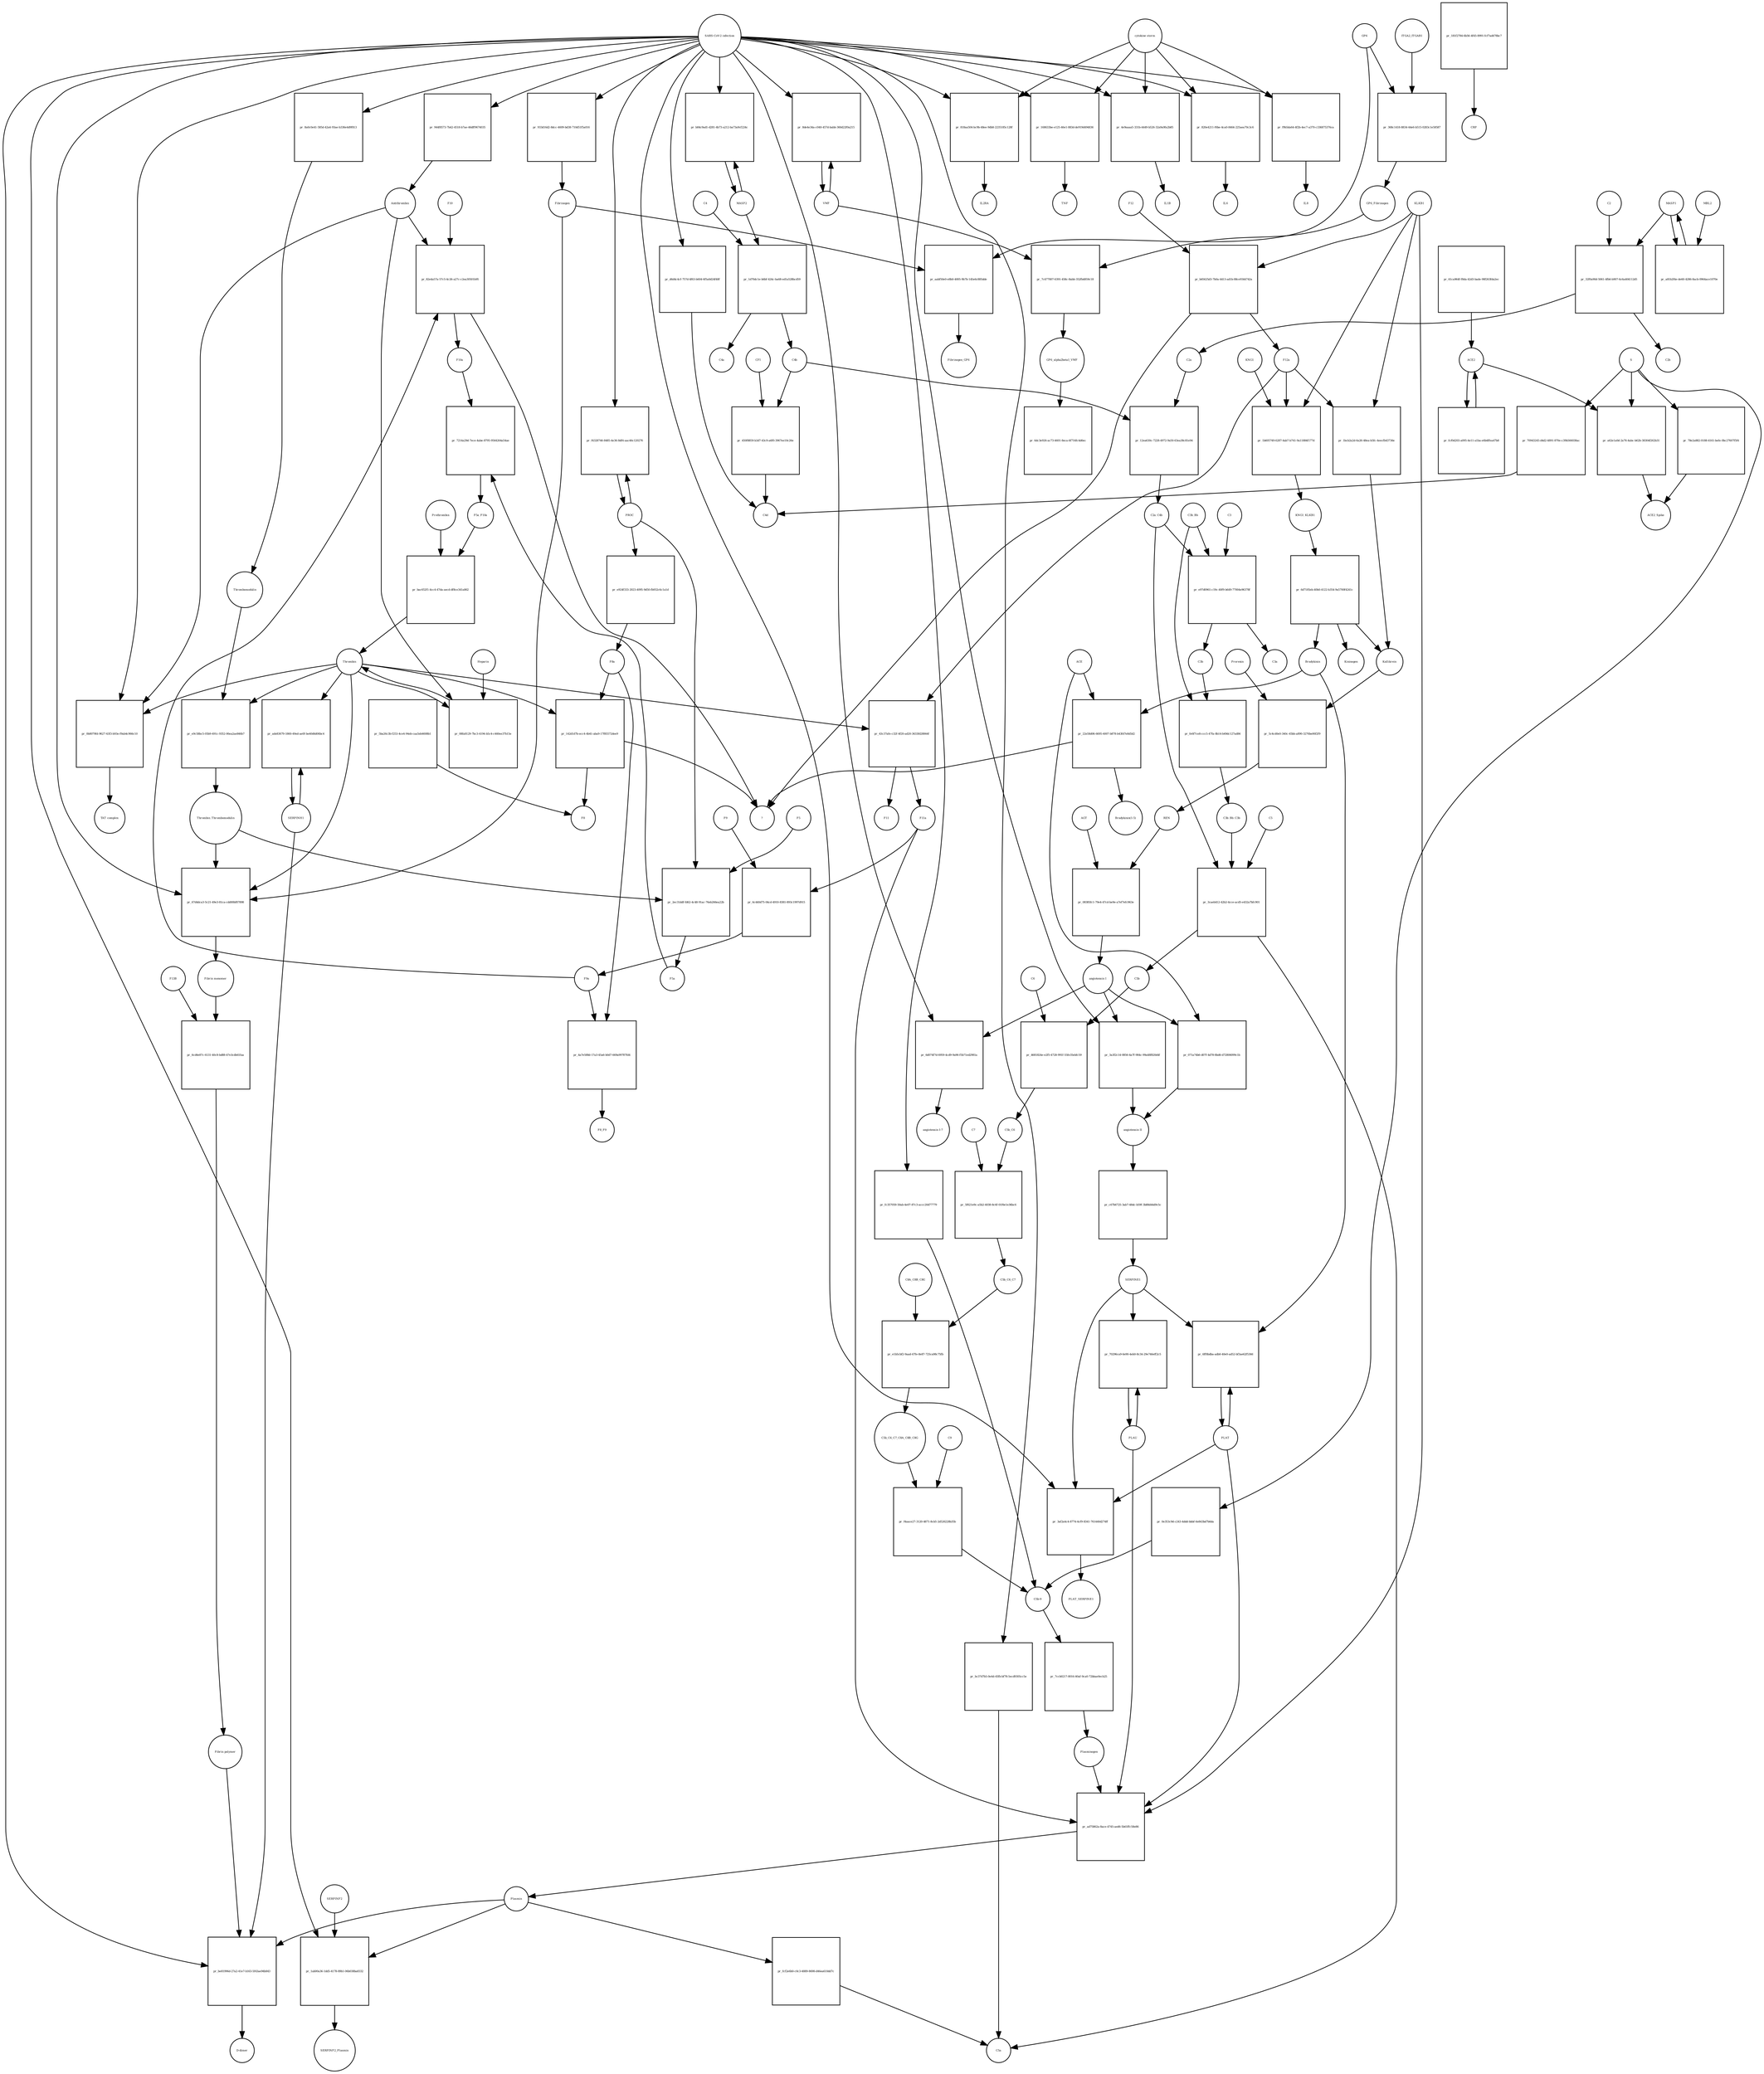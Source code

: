 strict digraph  {
C4b [annotation="", bipartite=0, cls=macromolecule, fontsize=4, label=C4b, shape=circle];
"pr_12ea630c-7228-4972-9a50-63ea38c81e94" [annotation="", bipartite=1, cls=process, fontsize=4, label="pr_12ea630c-7228-4972-9a50-63ea38c81e94", shape=square];
C2a [annotation="", bipartite=0, cls=macromolecule, fontsize=4, label=C2a, shape=circle];
C2a_C4b [annotation="", bipartite=0, cls=complex, fontsize=4, label=C2a_C4b, shape=circle];
C3b [annotation="", bipartite=0, cls=macromolecule, fontsize=4, label=C3b, shape=circle];
"pr_fe6f7ce8-ccc5-47fa-8b14-b49dc127ad84" [annotation="", bipartite=1, cls=process, fontsize=4, label="pr_fe6f7ce8-ccc5-47fa-8b14-b49dc127ad84", shape=square];
C3b_Bb [annotation="urn_miriam_pubmed_12440962|urn_miriam_brenda_3.4.21.47", bipartite=0, cls=complex, fontsize=4, label=C3b_Bb, shape=circle];
C3b_Bb_C3b [annotation="urn_miriam_pubmed_12440962|urn_miriam_brenda_34.4.21.47", bipartite=0, cls=complex, fontsize=4, label=C3b_Bb_C3b, shape=circle];
"pr_450f8859-b3d7-43c9-a6f0-3967ee10c26e" [annotation="", bipartite=1, cls=process, fontsize=4, label="pr_450f8859-b3d7-43c9-a6f0-3967ee10c26e", shape=square];
C4d [annotation="", bipartite=0, cls=macromolecule, fontsize=4, label=C4d, shape=circle];
CFI [annotation="urn_miriam_hgnc_HGNC%3A2771", bipartite=0, cls=macromolecule, fontsize=4, label=CFI, shape=circle];
"pr_5ba26c3b-f253-4ce4-94eb-caa5eb4608b1" [annotation="", bipartite=1, cls=process, fontsize=4, label="pr_5ba26c3b-f253-4ce4-94eb-caa5eb4608b1", shape=square];
F8 [annotation="urn_miriam_hgnc_HGNC%3A3546", bipartite=0, cls=macromolecule, fontsize=4, label=F8, shape=circle];
"pr_944f8573-7b42-4518-b7ae-46dff9674035" [annotation="", bipartite=1, cls=process, fontsize=4, label="pr_944f8573-7b42-4518-b7ae-46dff9674035", shape=square];
Antithrombin [annotation="urn_miriam_hgnc_HGNC%3A775", bipartite=0, cls=macromolecule, fontsize=4, label=Antithrombin, shape=circle];
"SARS-CoV-2 infection" [annotation=urn_miriam_taxonomy_2697049, bipartite=0, cls=phenotype, fontsize=4, label="SARS-CoV-2 infection", shape=circle];
S [annotation="urn_miriam_uniprot_P0DTC2|urn_miriam_uniprot_P59594", bipartite=0, cls=macromolecule, fontsize=4, label=S, shape=circle];
"pr_78e2a882-0188-4161-befe-0bc27607f5f4" [annotation="", bipartite=1, cls="omitted process", fontsize=4, label="pr_78e2a882-0188-4161-befe-0bc27607f5f4", shape=square];
ACE2_Spike [annotation="", bipartite=0, cls=complex, fontsize=4, label=ACE2_Spike, shape=circle];
Bradykinin [annotation="urn_miriam_obo.chebi_CHEBI%3A3165", bipartite=0, cls=macromolecule, fontsize=4, label=Bradykinin, shape=circle];
"pr_22e58d06-6695-4007-b878-b43fd7e8d5d2" [annotation="", bipartite=1, cls=process, fontsize=4, label="pr_22e58d06-6695-4007-b878-b43fd7e8d5d2", shape=square];
"Bradykinin(1-5)" [annotation="", bipartite=0, cls=macromolecule, fontsize=4, label="Bradykinin(1-5)", shape=circle];
"?" [annotation="", bipartite=0, cls=macromolecule, fontsize=4, label="?", shape=circle];
ACE [annotation="urn_miriam_hgnc_HGNC%3A2707", bipartite=0, cls=macromolecule, fontsize=4, label=ACE, shape=circle];
ACE2 [annotation="urn_miriam_hgnc_HGNC%3A13557", bipartite=0, cls=macromolecule, fontsize=4, label=ACE2, shape=circle];
"pr_fcf0d203-a095-4e11-a1ba-e6b4ffea47b8" [annotation="", bipartite=1, cls=process, fontsize=4, label="pr_fcf0d203-a095-4e11-a1ba-e6b4ffea47b8", shape=square];
"pr_a62e1a0d-2a76-4abc-b62b-38304f262b31" [annotation="", bipartite=1, cls=process, fontsize=4, label="pr_a62e1a0d-2a76-4abc-b62b-38304f262b31", shape=square];
"pr_61ca964f-f8da-42d3-bade-98f263fda2ec" [annotation="", bipartite=1, cls=process, fontsize=4, label="pr_61ca964f-f8da-42d3-bade-98f263fda2ec", shape=square];
"angiotensin I" [annotation="urn_miriam_obo.chebi_CHEBI%3A2718", bipartite=0, cls="simple chemical", fontsize=4, label="angiotensin I", shape=circle];
"pr_6d074f7d-6959-4cd9-9a96-f5b71ed2981a" [annotation="", bipartite=1, cls=process, fontsize=4, label="pr_6d074f7d-6959-4cd9-9a96-f5b71ed2981a", shape=square];
"angiotensin I-7" [annotation="urn_miriam_obo.chebi_CHEBI%3A55438", bipartite=0, cls="simple chemical", fontsize=4, label="angiotensin I-7", shape=circle];
"pr_70943245-d4d2-4891-870e-c39b566038ac" [annotation="", bipartite=1, cls=process, fontsize=4, label="pr_70943245-d4d2-4891-870e-c39b566038ac", shape=square];
"pr_0e353c9d-c243-4ddd-bbbf-6e843bd7b6da" [annotation="", bipartite=1, cls=process, fontsize=4, label="pr_0e353c9d-c243-4ddd-bbbf-6e843bd7b6da", shape=square];
"C5b-9" [annotation="", bipartite=0, cls=complex, fontsize=4, label="C5b-9", shape=circle];
"pr_181f2784-6b56-4f45-8991-fcf7ad478bc7" [annotation="", bipartite=1, cls=process, fontsize=4, label="pr_181f2784-6b56-4f45-8991-fcf7ad478bc7", shape=square];
CRP [annotation="urn_miriam_hgnc_HGNC%3A2367", bipartite=0, cls=macromolecule, fontsize=4, label=CRP, shape=circle];
VWF [annotation="", bipartite=0, cls=macromolecule, fontsize=4, label=VWF, shape=circle];
"pr_8de4e34a-c040-457d-babb-360d22f0a215" [annotation="", bipartite=1, cls=process, fontsize=4, label="pr_8de4e34a-c040-457d-babb-360d22f0a215", shape=square];
PROC [annotation="urn_miriam_hgnc_HGNC%3A9451", bipartite=0, cls=macromolecule, fontsize=4, label=PROC, shape=circle];
"pr_f4328746-8485-4e36-8df4-aac46c120276" [annotation="", bipartite=1, cls=process, fontsize=4, label="pr_f4328746-8485-4e36-8df4-aac46c120276", shape=square];
"pr_d6d4c4cf-757d-4f63-b604-6f5a0d24f48f" [annotation="", bipartite=1, cls=process, fontsize=4, label="pr_d6d4c4cf-757d-4f63-b604-6f5a0d24f48f", shape=square];
Plasmin [annotation="urn_miriam_hgnc_HGNC%3A9051", bipartite=0, cls=macromolecule, fontsize=4, label=Plasmin, shape=circle];
"pr_1ab00a36-1dd5-4178-89b1-06b038ba8332" [annotation="", bipartite=1, cls=process, fontsize=4, label="pr_1ab00a36-1dd5-4178-89b1-06b038ba8332", shape=square];
SERPINF2 [annotation="urn_miriam_hgnc_HGNC%3A9075", bipartite=0, cls=macromolecule, fontsize=4, label=SERPINF2, shape=circle];
SERPINF2_Plasmin [annotation="", bipartite=0, cls=complex, fontsize=4, label=SERPINF2_Plasmin, shape=circle];
"pr_8a0c0e41-585d-42a4-93ae-b336e4d9f813" [annotation="", bipartite=1, cls=process, fontsize=4, label="pr_8a0c0e41-585d-42a4-93ae-b336e4d9f813", shape=square];
Thrombomodulin [annotation="urn_miriam_hgnc_HGNC%3A11784", bipartite=0, cls=macromolecule, fontsize=4, label=Thrombomodulin, shape=circle];
KLKB1 [annotation=urn_miriam_hgnc_6371, bipartite=0, cls=macromolecule, fontsize=4, label=KLKB1, shape=circle];
"pr_1bcb2a2d-6a26-48ea-b5fc-4eecfb43736e" [annotation="", bipartite=1, cls=process, fontsize=4, label="pr_1bcb2a2d-6a26-48ea-b5fc-4eecfb43736e", shape=square];
Kallikrein [annotation=urn_miriam_hgnc_6371, bipartite=0, cls=macromolecule, fontsize=4, label=Kallikrein, shape=circle];
F12a [annotation="urn_miriam_hgnc_HGNC%3A3530", bipartite=0, cls=macromolecule, fontsize=4, label=F12a, shape=circle];
KNG1_KLKB1 [annotation=urn_miriam_pubmed_17598838, bipartite=0, cls=complex, fontsize=4, label=KNG1_KLKB1, shape=circle];
"pr_6d7185eb-40b0-4122-b354-9a5700f4241c" [annotation="", bipartite=1, cls=process, fontsize=4, label="pr_6d7185eb-40b0-4122-b354-9a5700f4241c", shape=square];
Kininogen [annotation="urn_miriam_hgnc_HGNC%3A6383", bipartite=0, cls=macromolecule, fontsize=4, label=Kininogen, shape=circle];
"pr_fc357059-50ab-4e07-87c3-accc20d77779" [annotation="", bipartite=1, cls=process, fontsize=4, label="pr_fc357059-50ab-4e07-87c3-accc20d77779", shape=square];
"pr_bc37d7b5-0e4d-45fb-bf78-5ecd9305cc5e" [annotation="", bipartite=1, cls=process, fontsize=4, label="pr_bc37d7b5-0e4d-45fb-bf78-5ecd9305cc5e", shape=square];
C5a [annotation="", bipartite=0, cls=macromolecule, fontsize=4, label=C5a, shape=circle];
PLAT [annotation="urn_miriam_hgnc_HGNC%3A9051", bipartite=0, cls=macromolecule, fontsize=4, label=PLAT, shape=circle];
"pr_6ff8bdba-adb0-40e0-ad52-bf3ae62f5366" [annotation="", bipartite=1, cls=process, fontsize=4, label="pr_6ff8bdba-adb0-40e0-ad52-bf3ae62f5366", shape=square];
SERPINE1 [annotation="urn_miriam_hgnc_HGNC%3A8593", bipartite=0, cls=macromolecule, fontsize=4, label=SERPINE1, shape=circle];
AGT [annotation="urn_miriam_hgnc_HGNC%3A333", bipartite=0, cls=macromolecule, fontsize=4, label=AGT, shape=circle];
"pr_08385fc1-79e4-47cd-be9e-a7ef7efc963e" [annotation="", bipartite=1, cls=process, fontsize=4, label="pr_08385fc1-79e4-47cd-be9e-a7ef7efc963e", shape=square];
REN [annotation="urn_miriam_hgnc_HGNC%3A9958", bipartite=0, cls=macromolecule, fontsize=4, label=REN, shape=circle];
C2 [annotation="urn_miriam_hgnc_HGNC%3A1248", bipartite=0, cls=macromolecule, fontsize=4, label=C2, shape=circle];
"pr_32f0a90d-5061-4fb6-b907-6c6a404112d5" [annotation="", bipartite=1, cls=process, fontsize=4, label="pr_32f0a90d-5061-4fb6-b907-6c6a404112d5", shape=square];
C2b [annotation="", bipartite=0, cls=macromolecule, fontsize=4, label=C2b, shape=circle];
MASP1 [annotation="", bipartite=0, cls=macromolecule, fontsize=4, label=MASP1, shape=circle];
MASP2 [annotation="", bipartite=0, cls=macromolecule, fontsize=4, label=MASP2, shape=circle];
"pr_b84c9ad1-d281-4b73-a212-ba73a9cf224c" [annotation="", bipartite=1, cls=process, fontsize=4, label="pr_b84c9ad1-d281-4b73-a212-ba73a9cf224c", shape=square];
"pr_a81b2f4e-de60-4286-8acb-0964ace1070e" [annotation="", bipartite=1, cls=process, fontsize=4, label="pr_a81b2f4e-de60-4286-8acb-0964ace1070e", shape=square];
MBL2 [annotation=urn_miriam_hgnc_6902, bipartite=0, cls=macromolecule, fontsize=4, label=MBL2, shape=circle];
F10 [annotation="urn_miriam_hgnc_HGNC%3A3528", bipartite=0, cls=macromolecule, fontsize=4, label=F10, shape=circle];
"pr_82e4a57a-57c5-4c26-a27c-c2ea30501b95" [annotation="", bipartite=1, cls=process, fontsize=4, label="pr_82e4a57a-57c5-4c26-a27c-c2ea30501b95", shape=square];
F10a [annotation="urn_miriam_hgnc_HGNC%3A3528", bipartite=0, cls=macromolecule, fontsize=4, label=F10a, shape=circle];
F9a [annotation="", bipartite=0, cls=macromolecule, fontsize=4, label=F9a, shape=circle];
C3 [annotation="urn_miriam_hgnc_HGNC%3A1318", bipartite=0, cls=macromolecule, fontsize=4, label=C3, shape=circle];
"pr_e97d0961-c19c-40f9-b649-77004e96378f" [annotation="", bipartite=1, cls=process, fontsize=4, label="pr_e97d0961-c19c-40f9-b649-77004e96378f", shape=square];
C3a [annotation="", bipartite=0, cls=macromolecule, fontsize=4, label=C3a, shape=circle];
Prorenin [annotation="", bipartite=0, cls=macromolecule, fontsize=4, label=Prorenin, shape=circle];
"pr_5c4cd0e0-340c-45bb-a890-3276be06f2f9" [annotation="", bipartite=1, cls=process, fontsize=4, label="pr_5c4cd0e0-340c-45bb-a890-3276be06f2f9", shape=square];
F8a [annotation="urn_miriam_hgnc_HGNC%3A3546", bipartite=0, cls=macromolecule, fontsize=4, label=F8a, shape=circle];
"pr_142d1d7b-ecc4-4b41-aba9-17f85572dee9" [annotation="", bipartite=1, cls=process, fontsize=4, label="pr_142d1d7b-ecc4-4b41-aba9-17f85572dee9", shape=square];
Thrombin [annotation="urn_miriam_hgnc_HGNC%3A3535", bipartite=0, cls=macromolecule, fontsize=4, label=Thrombin, shape=circle];
"pr_08fa8129-7bc3-4194-b5c4-c460ee37b15e" [annotation="", bipartite=1, cls=process, fontsize=4, label="pr_08fa8129-7bc3-4194-b5c4-c460ee37b15e", shape=square];
Heparin [annotation="urn_miriam_pubmed_708377|urn_miriam_obo.chebi_CHEBI%3A28304", bipartite=0, cls="simple chemical", fontsize=4, label=Heparin, shape=circle];
"pr_071a74b6-d07f-4d78-8bd6-d72806099c1b" [annotation="", bipartite=1, cls=process, fontsize=4, label="pr_071a74b6-d07f-4d78-8bd6-d72806099c1b", shape=square];
"angiotensin II" [annotation="urn_miriam_obo.chebi_CHEBI%3A2718", bipartite=0, cls="simple chemical", fontsize=4, label="angiotensin II", shape=circle];
PLAU [annotation="", bipartite=0, cls=macromolecule, fontsize=4, label=PLAU, shape=circle];
"pr_70296ca9-6e90-4eb0-8c34-29e746eff2c5" [annotation="", bipartite=1, cls=process, fontsize=4, label="pr_70296ca9-6e90-4eb0-8c34-29e746eff2c5", shape=square];
F12 [annotation="urn_miriam_hgnc_HGNC%3A3530", bipartite=0, cls=macromolecule, fontsize=4, label=F12, shape=circle];
"pr_b65625d3-7b0a-4413-ad1b-88ce9344742a" [annotation="", bipartite=1, cls=process, fontsize=4, label="pr_b65625d3-7b0a-4413-ad1b-88ce9344742a", shape=square];
"pr_43c37afe-c32f-4f20-ad20-3633fd28844f" [annotation="", bipartite=1, cls=process, fontsize=4, label="pr_43c37afe-c32f-4f20-ad20-3633fd28844f", shape=square];
F11 [annotation="urn_miriam_hgnc_HGNC%3A3529", bipartite=0, cls=macromolecule, fontsize=4, label=F11, shape=circle];
F11a [annotation="urn_miriam_hgnc_HGNC%3A3529", bipartite=0, cls=macromolecule, fontsize=4, label=F11a, shape=circle];
C4 [annotation="", bipartite=0, cls=macromolecule, fontsize=4, label=C4, shape=circle];
"pr_1d70dc1e-b6bf-424c-ba68-ed1a528bcd59" [annotation="", bipartite=1, cls=process, fontsize=4, label="pr_1d70dc1e-b6bf-424c-ba68-ed1a528bcd59", shape=square];
C4a [annotation="", bipartite=0, cls=macromolecule, fontsize=4, label=C4a, shape=circle];
"pr_3af2a4c4-8774-4cf9-8341-761440d274ff" [annotation="", bipartite=1, cls=process, fontsize=4, label="pr_3af2a4c4-8774-4cf9-8341-761440d274ff", shape=square];
PLAT_SERPINE1 [annotation=urn_miriam_pubmed_22449964, bipartite=0, cls=complex, fontsize=4, label=PLAT_SERPINE1, shape=circle];
"pr_4a7e588d-17a3-45a6-b0d7-669a99787fd4" [annotation="", bipartite=1, cls=process, fontsize=4, label="pr_4a7e588d-17a3-45a6-b0d7-669a99787fd4", shape=square];
F8_F9 [annotation=urn_miriam_pubmed_22471307, bipartite=0, cls=complex, fontsize=4, label=F8_F9, shape=circle];
"pr_7214a29d-7ece-4abe-8795-9564264a54ae" [annotation="", bipartite=1, cls=process, fontsize=4, label="pr_7214a29d-7ece-4abe-8795-9564264a54ae", shape=square];
F5a [annotation="urn_miriam_hgnc_HGNC%3A3542", bipartite=0, cls=macromolecule, fontsize=4, label=F5a, shape=circle];
F5a_F10a [annotation=urn_miriam_pubmed_2303476, bipartite=0, cls=complex, fontsize=4, label=F5a_F10a, shape=circle];
F5 [annotation="urn_miriam_hgnc_HGNC%3A3541", bipartite=0, cls=macromolecule, fontsize=4, label=F5, shape=circle];
"pr_2ec31ddf-fd62-4c48-91ac-76eb266ea22b" [annotation="", bipartite=1, cls=process, fontsize=4, label="pr_2ec31ddf-fd62-4c48-91ac-76eb266ea22b", shape=square];
Thrombin_Thrombomodulin [annotation="urn_miriam_pubmed_6282863|urn_miriam_taxonomy_9986", bipartite=0, cls=complex, fontsize=4, label=Thrombin_Thrombomodulin, shape=circle];
SERPINH1 [annotation="urn_miriam_hgnc_HGNC%3A1546", bipartite=0, cls=macromolecule, fontsize=4, label=SERPINH1, shape=circle];
"pr_ade83679-1860-49ed-ae0f-be40d6d06bc4" [annotation="", bipartite=1, cls=process, fontsize=4, label="pr_ade83679-1860-49ed-ae0f-be40d6d06bc4", shape=square];
Fibrinogen [annotation=urn_miriam_pubmed_19296670, bipartite=0, cls=complex, fontsize=4, label=Fibrinogen, shape=circle];
"pr_67d4dca3-5c21-49e3-81ca-cdd00bf87898" [annotation="", bipartite=1, cls=process, fontsize=4, label="pr_67d4dca3-5c21-49e3-81ca-cdd00bf87898", shape=square];
"Fibrin monomer" [annotation="", bipartite=0, cls=macromolecule, fontsize=4, label="Fibrin monomer", shape=circle];
C5 [annotation="urn_miriam_hgnc_HGNC%3A1331", bipartite=0, cls=macromolecule, fontsize=4, label=C5, shape=circle];
"pr_3caeb412-42b2-4cce-acd5-e432a7bfc901" [annotation="", bipartite=1, cls=process, fontsize=4, label="pr_3caeb412-42b2-4cce-acd5-e432a7bfc901", shape=square];
C5b [annotation="", bipartite=0, cls=macromolecule, fontsize=4, label=C5b, shape=circle];
"pr_4681824e-e2f5-4728-991f-55fe35ebfc59" [annotation="", bipartite=1, cls=process, fontsize=4, label="pr_4681824e-e2f5-4728-991f-55fe35ebfc59", shape=square];
C6 [annotation="urn_miriam_hgnc_HGNC%3A1339", bipartite=0, cls=macromolecule, fontsize=4, label=C6, shape=circle];
C5b_C6 [annotation="", bipartite=0, cls=complex, fontsize=4, label=C5b_C6, shape=circle];
"pr_5f621e9c-a5b2-4038-8c6f-01f6e1e36bc6" [annotation="", bipartite=1, cls=process, fontsize=4, label="pr_5f621e9c-a5b2-4038-8c6f-01f6e1e36bc6", shape=square];
C7 [annotation="urn_miriam_hgnc_HGNC%3A1346", bipartite=0, cls=macromolecule, fontsize=4, label=C7, shape=circle];
C5b_C6_C7 [annotation=urn_miriam_pubmed_28630159, bipartite=0, cls=complex, fontsize=4, label=C5b_C6_C7, shape=circle];
"pr_e1b5cbf2-9aad-47fe-8e87-725ca98c75fb" [annotation="", bipartite=1, cls=process, fontsize=4, label="pr_e1b5cbf2-9aad-47fe-8e87-725ca98c75fb", shape=square];
C8A_C8B_C8G [annotation="", bipartite=0, cls=complex, fontsize=4, label=C8A_C8B_C8G, shape=circle];
C5b_C6_C7_C8A_C8B_C8G [annotation=urn_miriam_pubmed_28630159, bipartite=0, cls=complex, fontsize=4, label=C5b_C6_C7_C8A_C8B_C8G, shape=circle];
"pr_f4aace27-3120-4871-8cb5-2d526228b35b" [annotation="", bipartite=1, cls=process, fontsize=4, label="pr_f4aace27-3120-4871-8cb5-2d526228b35b", shape=square];
C9 [annotation="urn_miriam_hgnc_HGNC%3A1358", bipartite=0, cls=macromolecule, fontsize=4, label=C9, shape=circle];
"pr_3a3f2c14-0856-4a7f-984c-99a48f820d4f" [annotation="", bipartite=1, cls=process, fontsize=4, label="pr_3a3f2c14-0856-4a7f-984c-99a48f820d4f", shape=square];
"pr_4e9aaaa5-331b-4449-b526-32a9a9fa2b85" [annotation="", bipartite=1, cls=process, fontsize=4, label="pr_4e9aaaa5-331b-4449-b526-32a9a9fa2b85", shape=square];
IL1B [annotation=urn_miriam_hgnc_5992, bipartite=0, cls=macromolecule, fontsize=4, label=IL1B, shape=circle];
"cytokine storm" [annotation=urn_miriam_pubmed_2504360, bipartite=0, cls=phenotype, fontsize=4, label="cytokine storm", shape=circle];
"pr_933d16d2-8dcc-4609-bd38-710d51f5a016" [annotation="", bipartite=1, cls=process, fontsize=4, label="pr_933d16d2-8dcc-4609-bd38-710d51f5a016", shape=square];
"pr_820e4211-f6be-4ca0-8464-225aea70c3c6" [annotation="", bipartite=1, cls=process, fontsize=4, label="pr_820e4211-f6be-4ca0-8464-225aea70c3c6", shape=square];
IL6 [annotation=urn_miriam_hgnc_6018, bipartite=0, cls=macromolecule, fontsize=4, label=IL6, shape=circle];
"pr_f9b5da64-4f2b-4ec7-a370-c336875376ca" [annotation="", bipartite=1, cls=process, fontsize=4, label="pr_f9b5da64-4f2b-4ec7-a370-c336875376ca", shape=square];
IL8 [annotation="urn_miriam_hgnc_HGNC%3A6025", bipartite=0, cls=macromolecule, fontsize=4, label=IL8, shape=circle];
"pr_818aa504-bc9b-48ee-9db8-2235185c128f" [annotation="", bipartite=1, cls=process, fontsize=4, label="pr_818aa504-bc9b-48ee-9db8-2235185c128f", shape=square];
IL2RA [annotation="urn_miriam_hgnc_HGNC%3A6008", bipartite=0, cls=macromolecule, fontsize=4, label=IL2RA, shape=circle];
Plasminogen [annotation="urn_miriam_hgnc_HGNC%3A9071", bipartite=0, cls=macromolecule, fontsize=4, label=Plasminogen, shape=circle];
"pr_ad75862a-8ace-4745-aed6-5b61ffc58e86" [annotation="", bipartite=1, cls=process, fontsize=4, label="pr_ad75862a-8ace-4745-aed6-5b61ffc58e86", shape=square];
"pr_0b8079fd-9627-43f3-b93e-f9ab4c966c10" [annotation="", bipartite=1, cls=process, fontsize=4, label="pr_0b8079fd-9627-43f3-b93e-f9ab4c966c10", shape=square];
"TAT complex" [annotation=urn_miriam_pubmed_22930518, bipartite=0, cls=complex, fontsize=4, label="TAT complex", shape=circle];
Prothrombin [annotation="urn_miriam_hgnc_HGNC%3A3535", bipartite=0, cls=macromolecule, fontsize=4, label=Prothrombin, shape=circle];
"pr_bac652f1-4cc4-47da-aecd-df8ce341a862" [annotation="", bipartite=1, cls=process, fontsize=4, label="pr_bac652f1-4cc4-47da-aecd-df8ce341a862", shape=square];
"pr_e924f333-2023-4095-9d50-fb932c6c1a1d" [annotation="", bipartite=1, cls=process, fontsize=4, label="pr_e924f333-2023-4095-9d50-fb932c6c1a1d", shape=square];
"pr_c67b6725-3ab7-48dc-b59f-3b88d44d9c5c" [annotation="", bipartite=1, cls=process, fontsize=4, label="pr_c67b6725-3ab7-48dc-b59f-3b88d44d9c5c", shape=square];
"pr_e9c58bc5-05b9-491c-9352-06ea2ae846b7" [annotation="", bipartite=1, cls=process, fontsize=4, label="pr_e9c58bc5-05b9-491c-9352-06ea2ae846b7", shape=square];
F9 [annotation="urn_miriam_hgnc_HGNC%3A35531", bipartite=0, cls=macromolecule, fontsize=4, label=F9, shape=circle];
"pr_6c440d75-04cd-4910-8381-893c1997d915" [annotation="", bipartite=1, cls=process, fontsize=4, label="pr_6c440d75-04cd-4910-8381-893c1997d915", shape=square];
"pr_1b605749-6287-4ab7-b741-9a11884f177d" [annotation="", bipartite=1, cls=process, fontsize=4, label="pr_1b605749-6287-4ab7-b741-9a11884f177d", shape=square];
KNG1 [annotation=urn_miriam_hgnc_6383, bipartite=0, cls=macromolecule, fontsize=4, label=KNG1, shape=circle];
"pr_7ccb0217-8016-40af-9ca0-72bbae0ecb25" [annotation="", bipartite=1, cls=process, fontsize=4, label="pr_7ccb0217-8016-40af-9ca0-72bbae0ecb25", shape=square];
"pr_fcf2e6b0-c0c3-4889-8698-d46ea610dd7c" [annotation="", bipartite=1, cls=process, fontsize=4, label="pr_fcf2e6b0-c0c3-4889-8698-d46ea610dd7c", shape=square];
"pr_168633be-e125-46e1-883d-de919d494836" [annotation="", bipartite=1, cls=process, fontsize=4, label="pr_168633be-e125-46e1-883d-de919d494836", shape=square];
TNF [annotation=urn_miriam_hgnc_11892, bipartite=0, cls=macromolecule, fontsize=4, label=TNF, shape=circle];
"pr_6cd6e87c-6131-40c8-bd88-47e3cdb61faa" [annotation="", bipartite=1, cls=process, fontsize=4, label="pr_6cd6e87c-6131-40c8-bd88-47e3cdb61faa", shape=square];
"Fibrin polymer" [annotation="", bipartite=0, cls=macromolecule, fontsize=4, label="Fibrin polymer", shape=circle];
F13B [annotation="", bipartite=0, cls=macromolecule, fontsize=4, label=F13B, shape=circle];
"pr_be81996d-27a2-41e7-b163-5f43ae94b843" [annotation="", bipartite=1, cls=process, fontsize=4, label="pr_be81996d-27a2-41e7-b163-5f43ae94b843", shape=square];
"D-dimer" [annotation=urn_miriam_pubmed_19008457, bipartite=0, cls=macromolecule, fontsize=4, label="D-dimer", shape=circle];
GP6_alpha2beta1_VWF [annotation="", bipartite=0, cls=complex, fontsize=4, label=GP6_alpha2beta1_VWF, shape=circle];
"pr_6dc3e926-ac73-4601-8eca-6f716fc4d6ec" [annotation="", bipartite=1, cls="omitted process", fontsize=4, label="pr_6dc3e926-ac73-4601-8eca-6f716fc4d6ec", shape=square];
GP6 [annotation=urn_miriam_hgnc_14388, bipartite=0, cls=macromolecule, fontsize=4, label=GP6, shape=circle];
"pr_368c1418-8834-44e6-b515-0283c1e58587" [annotation="", bipartite=1, cls=process, fontsize=4, label="pr_368c1418-8834-44e6-b515-0283c1e58587", shape=square];
ITGA2_ITGAB1 [annotation="urn_miriam_intact_EBI-16428357", bipartite=0, cls=complex, fontsize=4, label=ITGA2_ITGAB1, shape=circle];
GP6_Fibrinogen [annotation="", bipartite=0, cls=complex, fontsize=4, label=GP6_Fibrinogen, shape=circle];
"pr_7c477007-6391-458c-8abb-352fb4859c18" [annotation="", bipartite=1, cls=process, fontsize=4, label="pr_7c477007-6391-458c-8abb-352fb4859c18", shape=square];
"pr_aabf50e0-e8b0-4005-9b7b-145e6c885dde" [annotation="", bipartite=1, cls=process, fontsize=4, label="pr_aabf50e0-e8b0-4005-9b7b-145e6c885dde", shape=square];
Fibrinogen_GP6 [annotation=urn_miriam_pubmed_19296670, bipartite=0, cls=complex, fontsize=4, label=Fibrinogen_GP6, shape=circle];
C4b -> "pr_12ea630c-7228-4972-9a50-63ea38c81e94"  [annotation="", interaction_type=consumption];
C4b -> "pr_450f8859-b3d7-43c9-a6f0-3967ee10c26e"  [annotation="", interaction_type=consumption];
"pr_12ea630c-7228-4972-9a50-63ea38c81e94" -> C2a_C4b  [annotation="", interaction_type=production];
C2a -> "pr_12ea630c-7228-4972-9a50-63ea38c81e94"  [annotation="", interaction_type=consumption];
C2a_C4b -> "pr_e97d0961-c19c-40f9-b649-77004e96378f"  [annotation=urn_miriam_pubmed_12440962, interaction_type=catalysis];
C2a_C4b -> "pr_3caeb412-42b2-4cce-acd5-e432a7bfc901"  [annotation=urn_miriam_pubmed_28630159, interaction_type=catalysis];
C3b -> "pr_fe6f7ce8-ccc5-47fa-8b14-b49dc127ad84"  [annotation="", interaction_type=consumption];
"pr_fe6f7ce8-ccc5-47fa-8b14-b49dc127ad84" -> C3b_Bb_C3b  [annotation="", interaction_type=production];
C3b_Bb -> "pr_fe6f7ce8-ccc5-47fa-8b14-b49dc127ad84"  [annotation="", interaction_type=consumption];
C3b_Bb -> "pr_e97d0961-c19c-40f9-b649-77004e96378f"  [annotation=urn_miriam_pubmed_12440962, interaction_type=catalysis];
C3b_Bb_C3b -> "pr_3caeb412-42b2-4cce-acd5-e432a7bfc901"  [annotation=urn_miriam_pubmed_28630159, interaction_type=catalysis];
"pr_450f8859-b3d7-43c9-a6f0-3967ee10c26e" -> C4d  [annotation="", interaction_type=production];
CFI -> "pr_450f8859-b3d7-43c9-a6f0-3967ee10c26e"  [annotation=urn_miriam_pubmed_19362461, interaction_type=catalysis];
"pr_5ba26c3b-f253-4ce4-94eb-caa5eb4608b1" -> F8  [annotation="", interaction_type=production];
"pr_944f8573-7b42-4518-b7ae-46dff9674035" -> Antithrombin  [annotation="", interaction_type=production];
Antithrombin -> "pr_82e4a57a-57c5-4c26-a27c-c2ea30501b95"  [annotation="urn_miriam_pubmed_11551226|urn_miriam_pubmed_15853774", interaction_type=inhibition];
Antithrombin -> "pr_08fa8129-7bc3-4194-b5c4-c460ee37b15e"  [annotation=urn_miriam_pubmed_15853774, interaction_type=inhibition];
Antithrombin -> "pr_0b8079fd-9627-43f3-b93e-f9ab4c966c10"  [annotation="", interaction_type=consumption];
"SARS-CoV-2 infection" -> "pr_944f8573-7b42-4518-b7ae-46dff9674035"  [annotation=urn_miriam_pubmed_32302438, interaction_type="necessary stimulation"];
"SARS-CoV-2 infection" -> "pr_6d074f7d-6959-4cd9-9a96-f5b71ed2981a"  [annotation=urn_miriam_pubmed_23392115, interaction_type=inhibition];
"SARS-CoV-2 infection" -> "pr_8de4e34a-c040-457d-babb-360d22f0a215"  [annotation=urn_miriam_pubmed_32367170, interaction_type="necessary stimulation"];
"SARS-CoV-2 infection" -> "pr_f4328746-8485-4e36-8df4-aac46c120276"  [annotation=urn_miriam_pubmed_32302438, interaction_type="necessary stimulation"];
"SARS-CoV-2 infection" -> "pr_d6d4c4cf-757d-4f63-b604-6f5a0d24f48f"  [annotation=urn_miriam_pubmed_32299776, interaction_type=stimulation];
"SARS-CoV-2 infection" -> "pr_1ab00a36-1dd5-4178-89b1-06b038ba8332"  [annotation="urn_miriam_pubmed_2437112|urn_miriam_doi_10.1101%2F2020.04.25.20077842", interaction_type=stimulation];
"SARS-CoV-2 infection" -> "pr_8a0c0e41-585d-42a4-93ae-b336e4d9f813"  [annotation="urn_miriam_doi_10.1101%2F2020.04.25.20077842", interaction_type="necessary stimulation"];
"SARS-CoV-2 infection" -> "pr_fc357059-50ab-4e07-87c3-accc20d77779"  [annotation=urn_miriam_pmc_PMC7260598, interaction_type="necessary stimulation"];
"SARS-CoV-2 infection" -> "pr_bc37d7b5-0e4d-45fb-bf78-5ecd9305cc5e"  [annotation=urn_miriam_pmc_PMC7260598, interaction_type="necessary stimulation"];
"SARS-CoV-2 infection" -> "pr_b84c9ad1-d281-4b73-a212-ba73a9cf224c"  [annotation="urn_miriam_pubmed_11290788|urn_miriam_pubmed_32299776", interaction_type=stimulation];
"SARS-CoV-2 infection" -> "pr_3af2a4c4-8774-4cf9-8341-761440d274ff"  [annotation="urn_miriam_pubmed_22449964|urn_miriam_doi_10.1101%2F2020.04.25.20077842", interaction_type="necessary stimulation"];
"SARS-CoV-2 infection" -> "pr_67d4dca3-5c21-49e3-81ca-cdd00bf87898"  [annotation="urn_miriam_pubmed_6282863|urn_miriam_pubmed_28228446|urn_miriam_pubmed_2117226", interaction_type="necessary stimulation"];
"SARS-CoV-2 infection" -> "pr_3a3f2c14-0856-4a7f-984c-99a48f820d4f"  [annotation=urn_miriam_pubmed_32048163, interaction_type=catalysis];
"SARS-CoV-2 infection" -> "pr_4e9aaaa5-331b-4449-b526-32a9a9fa2b85"  [annotation=urn_miriam_pubmed_32171193, interaction_type=stimulation];
"SARS-CoV-2 infection" -> "pr_933d16d2-8dcc-4609-bd38-710d51f5a016"  [annotation="", interaction_type=consumption];
"SARS-CoV-2 infection" -> "pr_820e4211-f6be-4ca0-8464-225aea70c3c6"  [annotation=urn_miriam_pubmed_32286245, interaction_type=stimulation];
"SARS-CoV-2 infection" -> "pr_f9b5da64-4f2b-4ec7-a370-c336875376ca"  [annotation=urn_miriam_pubmed_32286245, interaction_type=stimulation];
"SARS-CoV-2 infection" -> "pr_818aa504-bc9b-48ee-9db8-2235185c128f"  [annotation=urn_miriam_pubmed_32286245, interaction_type=stimulation];
"SARS-CoV-2 infection" -> "pr_0b8079fd-9627-43f3-b93e-f9ab4c966c10"  [annotation="urn_miriam_pubmed_22930518|urn_miriam_doi_10.1101%2F2020.04.25.20077842", interaction_type="necessary stimulation"];
"SARS-CoV-2 infection" -> "pr_168633be-e125-46e1-883d-de919d494836"  [annotation=urn_miriam_pubmed_32504360, interaction_type=stimulation];
"SARS-CoV-2 infection" -> "pr_be81996d-27a2-41e7-b163-5f43ae94b843"  [annotation="urn_miriam_pubmed_29096812|urn_miriam_pubmed_10574983|urn_miriam_pubmed_32172226", interaction_type="necessary stimulation"];
S -> "pr_78e2a882-0188-4161-befe-0bc27607f5f4"  [annotation="", interaction_type=consumption];
S -> "pr_a62e1a0d-2a76-4abc-b62b-38304f262b31"  [annotation="", interaction_type=consumption];
S -> "pr_70943245-d4d2-4891-870e-c39b566038ac"  [annotation="", interaction_type=consumption];
S -> "pr_0e353c9d-c243-4ddd-bbbf-6e843bd7b6da"  [annotation="", interaction_type=consumption];
"pr_78e2a882-0188-4161-befe-0bc27607f5f4" -> ACE2_Spike  [annotation="", interaction_type=production];
Bradykinin -> "pr_22e58d06-6695-4007-b878-b43fd7e8d5d2"  [annotation="", interaction_type=consumption];
Bradykinin -> "pr_6ff8bdba-adb0-40e0-ad52-bf3ae62f5366"  [annotation="urn_miriam_pubmed_10373228|urn_miriam_pubmed_2769655", interaction_type=catalysis];
"pr_22e58d06-6695-4007-b878-b43fd7e8d5d2" -> "Bradykinin(1-5)"  [annotation="", interaction_type=production];
"pr_22e58d06-6695-4007-b878-b43fd7e8d5d2" -> "?"  [annotation="", interaction_type=production];
ACE -> "pr_22e58d06-6695-4007-b878-b43fd7e8d5d2"  [annotation=urn_miriam_pubmed_10969042, interaction_type=catalysis];
ACE -> "pr_071a74b6-d07f-4d78-8bd6-d72806099c1b"  [annotation="urn_miriam_taxonomy_9606|urn_miriam_pubmed_190881|urn_miriam_pubmed_10969042", interaction_type=catalysis];
ACE2 -> "pr_fcf0d203-a095-4e11-a1ba-e6b4ffea47b8"  [annotation="", interaction_type=consumption];
ACE2 -> "pr_a62e1a0d-2a76-4abc-b62b-38304f262b31"  [annotation="", interaction_type=consumption];
"pr_fcf0d203-a095-4e11-a1ba-e6b4ffea47b8" -> ACE2  [annotation="", interaction_type=production];
"pr_a62e1a0d-2a76-4abc-b62b-38304f262b31" -> ACE2_Spike  [annotation="", interaction_type=production];
"pr_61ca964f-f8da-42d3-bade-98f263fda2ec" -> ACE2  [annotation="", interaction_type=production];
"angiotensin I" -> "pr_6d074f7d-6959-4cd9-9a96-f5b71ed2981a"  [annotation="", interaction_type=consumption];
"angiotensin I" -> "pr_071a74b6-d07f-4d78-8bd6-d72806099c1b"  [annotation="", interaction_type=consumption];
"angiotensin I" -> "pr_3a3f2c14-0856-4a7f-984c-99a48f820d4f"  [annotation="", interaction_type=consumption];
"pr_6d074f7d-6959-4cd9-9a96-f5b71ed2981a" -> "angiotensin I-7"  [annotation="", interaction_type=production];
"pr_70943245-d4d2-4891-870e-c39b566038ac" -> C4d  [annotation="", interaction_type=production];
"pr_0e353c9d-c243-4ddd-bbbf-6e843bd7b6da" -> "C5b-9"  [annotation="", interaction_type=production];
"C5b-9" -> "pr_7ccb0217-8016-40af-9ca0-72bbae0ecb25"  [annotation="", interaction_type=consumption];
"pr_181f2784-6b56-4f45-8991-fcf7ad478bc7" -> CRP  [annotation="", interaction_type=production];
VWF -> "pr_8de4e34a-c040-457d-babb-360d22f0a215"  [annotation="", interaction_type=consumption];
VWF -> "pr_7c477007-6391-458c-8abb-352fb4859c18"  [annotation="", interaction_type=consumption];
"pr_8de4e34a-c040-457d-babb-360d22f0a215" -> VWF  [annotation="", interaction_type=production];
PROC -> "pr_f4328746-8485-4e36-8df4-aac46c120276"  [annotation="", interaction_type=consumption];
PROC -> "pr_2ec31ddf-fd62-4c48-91ac-76eb266ea22b"  [annotation="urn_miriam_pubmed_6282863|urn_miriam_pubmed_6572921|urn_miriam_pubmed_2322551", interaction_type=inhibition];
PROC -> "pr_e924f333-2023-4095-9d50-fb932c6c1a1d"  [annotation="", interaction_type=consumption];
"pr_f4328746-8485-4e36-8df4-aac46c120276" -> PROC  [annotation="", interaction_type=production];
"pr_d6d4c4cf-757d-4f63-b604-6f5a0d24f48f" -> C4d  [annotation="", interaction_type=production];
Plasmin -> "pr_1ab00a36-1dd5-4178-89b1-06b038ba8332"  [annotation="", interaction_type=consumption];
Plasmin -> "pr_fcf2e6b0-c0c3-4889-8698-d46ea610dd7c"  [annotation="urn_miriam_pubmed_27077125|urn_miriam_taxonomy_10090", interaction_type="necessary stimulation"];
Plasmin -> "pr_be81996d-27a2-41e7-b163-5f43ae94b843"  [annotation="urn_miriam_pubmed_29096812|urn_miriam_pubmed_10574983|urn_miriam_pubmed_32172226", interaction_type=catalysis];
"pr_1ab00a36-1dd5-4178-89b1-06b038ba8332" -> SERPINF2_Plasmin  [annotation="", interaction_type=production];
SERPINF2 -> "pr_1ab00a36-1dd5-4178-89b1-06b038ba8332"  [annotation="", interaction_type=consumption];
"pr_8a0c0e41-585d-42a4-93ae-b336e4d9f813" -> Thrombomodulin  [annotation="", interaction_type=production];
Thrombomodulin -> "pr_e9c58bc5-05b9-491c-9352-06ea2ae846b7"  [annotation="", interaction_type=consumption];
KLKB1 -> "pr_1bcb2a2d-6a26-48ea-b5fc-4eecfb43736e"  [annotation="", interaction_type=consumption];
KLKB1 -> "pr_b65625d3-7b0a-4413-ad1b-88ce9344742a"  [annotation=urn_miriam_pubmed_21304106, interaction_type=catalysis];
KLKB1 -> "pr_ad75862a-8ace-4745-aed6-5b61ffc58e86"  [annotation=urn_miriam_pubmed_3850647, interaction_type=catalysis];
KLKB1 -> "pr_1b605749-6287-4ab7-b741-9a11884f177d"  [annotation="", interaction_type=consumption];
"pr_1bcb2a2d-6a26-48ea-b5fc-4eecfb43736e" -> Kallikrein  [annotation="", interaction_type=production];
Kallikrein -> "pr_5c4cd0e0-340c-45bb-a890-3276be06f2f9"  [annotation=urn_miriam_pubmed_12793984, interaction_type=catalysis];
F12a -> "pr_1bcb2a2d-6a26-48ea-b5fc-4eecfb43736e"  [annotation=urn_miriam_pubmed_21304106, interaction_type=catalysis];
F12a -> "pr_43c37afe-c32f-4f20-ad20-3633fd28844f"  [annotation="", interaction_type=consumption];
F12a -> "pr_1b605749-6287-4ab7-b741-9a11884f177d"  [annotation=urn_miriam_pubmed_7944388, interaction_type=catalysis];
KNG1_KLKB1 -> "pr_6d7185eb-40b0-4122-b354-9a5700f4241c"  [annotation=urn_miriam_isbn_9781482204049, interaction_type=catalysis];
"pr_6d7185eb-40b0-4122-b354-9a5700f4241c" -> Kininogen  [annotation="", interaction_type=production];
"pr_6d7185eb-40b0-4122-b354-9a5700f4241c" -> Bradykinin  [annotation="", interaction_type=production];
"pr_6d7185eb-40b0-4122-b354-9a5700f4241c" -> Kallikrein  [annotation="", interaction_type=production];
"pr_fc357059-50ab-4e07-87c3-accc20d77779" -> "C5b-9"  [annotation="", interaction_type=production];
"pr_bc37d7b5-0e4d-45fb-bf78-5ecd9305cc5e" -> C5a  [annotation="", interaction_type=production];
PLAT -> "pr_6ff8bdba-adb0-40e0-ad52-bf3ae62f5366"  [annotation="", interaction_type=consumption];
PLAT -> "pr_3af2a4c4-8774-4cf9-8341-761440d274ff"  [annotation="", interaction_type=consumption];
PLAT -> "pr_ad75862a-8ace-4745-aed6-5b61ffc58e86"  [annotation=urn_miriam_pubmed_3850647, interaction_type=catalysis];
"pr_6ff8bdba-adb0-40e0-ad52-bf3ae62f5366" -> PLAT  [annotation="", interaction_type=production];
SERPINE1 -> "pr_6ff8bdba-adb0-40e0-ad52-bf3ae62f5366"  [annotation="urn_miriam_pubmed_10373228|urn_miriam_pubmed_2769655", interaction_type=inhibition];
SERPINE1 -> "pr_70296ca9-6e90-4eb0-8c34-29e746eff2c5"  [annotation=urn_miriam_pubmed_21199867, interaction_type=inhibition];
SERPINE1 -> "pr_3af2a4c4-8774-4cf9-8341-761440d274ff"  [annotation="", interaction_type=consumption];
AGT -> "pr_08385fc1-79e4-47cd-be9e-a7ef7efc963e"  [annotation="", interaction_type=consumption];
"pr_08385fc1-79e4-47cd-be9e-a7ef7efc963e" -> "angiotensin I"  [annotation="", interaction_type=production];
REN -> "pr_08385fc1-79e4-47cd-be9e-a7ef7efc963e"  [annotation="urn_miriam_pubmed_10585461|urn_miriam_pubmed_30934934|urn_miriam_pubmed_6172448|urn_miriam_taxonomy_9606", interaction_type=catalysis];
C2 -> "pr_32f0a90d-5061-4fb6-b907-6c6a404112d5"  [annotation="", interaction_type=consumption];
"pr_32f0a90d-5061-4fb6-b907-6c6a404112d5" -> C2a  [annotation="", interaction_type=production];
"pr_32f0a90d-5061-4fb6-b907-6c6a404112d5" -> C2b  [annotation="", interaction_type=production];
MASP1 -> "pr_32f0a90d-5061-4fb6-b907-6c6a404112d5"  [annotation=urn_miriam_pubmed_10946292, interaction_type=catalysis];
MASP1 -> "pr_a81b2f4e-de60-4286-8acb-0964ace1070e"  [annotation="", interaction_type=consumption];
MASP2 -> "pr_b84c9ad1-d281-4b73-a212-ba73a9cf224c"  [annotation="", interaction_type=consumption];
MASP2 -> "pr_1d70dc1e-b6bf-424c-ba68-ed1a528bcd59"  [annotation=urn_miriam_pubmed_21664989, interaction_type=catalysis];
"pr_b84c9ad1-d281-4b73-a212-ba73a9cf224c" -> MASP2  [annotation="", interaction_type=production];
"pr_a81b2f4e-de60-4286-8acb-0964ace1070e" -> MASP1  [annotation="", interaction_type=production];
MBL2 -> "pr_a81b2f4e-de60-4286-8acb-0964ace1070e"  [annotation=urn_miriam_pubmed_11290788, interaction_type=stimulation];
F10 -> "pr_82e4a57a-57c5-4c26-a27c-c2ea30501b95"  [annotation="", interaction_type=consumption];
"pr_82e4a57a-57c5-4c26-a27c-c2ea30501b95" -> F10a  [annotation="", interaction_type=production];
"pr_82e4a57a-57c5-4c26-a27c-c2ea30501b95" -> "?"  [annotation="", interaction_type=production];
F10a -> "pr_7214a29d-7ece-4abe-8795-9564264a54ae"  [annotation="", interaction_type=consumption];
F9a -> "pr_82e4a57a-57c5-4c26-a27c-c2ea30501b95"  [annotation="urn_miriam_pubmed_11551226|urn_miriam_pubmed_15853774", interaction_type=catalysis];
F9a -> "pr_4a7e588d-17a3-45a6-b0d7-669a99787fd4"  [annotation="", interaction_type=consumption];
C3 -> "pr_e97d0961-c19c-40f9-b649-77004e96378f"  [annotation="", interaction_type=consumption];
"pr_e97d0961-c19c-40f9-b649-77004e96378f" -> C3a  [annotation="", interaction_type=production];
"pr_e97d0961-c19c-40f9-b649-77004e96378f" -> C3b  [annotation="", interaction_type=production];
Prorenin -> "pr_5c4cd0e0-340c-45bb-a890-3276be06f2f9"  [annotation="", interaction_type=consumption];
"pr_5c4cd0e0-340c-45bb-a890-3276be06f2f9" -> REN  [annotation="", interaction_type=production];
F8a -> "pr_142d1d7b-ecc4-4b41-aba9-17f85572dee9"  [annotation="", interaction_type=consumption];
F8a -> "pr_4a7e588d-17a3-45a6-b0d7-669a99787fd4"  [annotation="", interaction_type=consumption];
"pr_142d1d7b-ecc4-4b41-aba9-17f85572dee9" -> F8  [annotation="", interaction_type=production];
"pr_142d1d7b-ecc4-4b41-aba9-17f85572dee9" -> "?"  [annotation="", interaction_type=production];
Thrombin -> "pr_142d1d7b-ecc4-4b41-aba9-17f85572dee9"  [annotation=urn_miriam_pubmed_15746105, interaction_type=catalysis];
Thrombin -> "pr_08fa8129-7bc3-4194-b5c4-c460ee37b15e"  [annotation="", interaction_type=consumption];
Thrombin -> "pr_43c37afe-c32f-4f20-ad20-3633fd28844f"  [annotation="urn_miriam_pubmed_21304106|urn_miriam_pubmed_8631976", interaction_type=catalysis];
Thrombin -> "pr_ade83679-1860-49ed-ae0f-be40d6d06bc4"  [annotation=urn_miriam_pubmed_23809134, interaction_type=catalysis];
Thrombin -> "pr_67d4dca3-5c21-49e3-81ca-cdd00bf87898"  [annotation="urn_miriam_pubmed_6282863|urn_miriam_pubmed_28228446|urn_miriam_pubmed_2117226", interaction_type=catalysis];
Thrombin -> "pr_0b8079fd-9627-43f3-b93e-f9ab4c966c10"  [annotation="", interaction_type=consumption];
Thrombin -> "pr_e9c58bc5-05b9-491c-9352-06ea2ae846b7"  [annotation="", interaction_type=consumption];
"pr_08fa8129-7bc3-4194-b5c4-c460ee37b15e" -> Thrombin  [annotation="", interaction_type=production];
Heparin -> "pr_08fa8129-7bc3-4194-b5c4-c460ee37b15e"  [annotation=urn_miriam_pubmed_15853774, interaction_type=catalysis];
"pr_071a74b6-d07f-4d78-8bd6-d72806099c1b" -> "angiotensin II"  [annotation="", interaction_type=production];
"angiotensin II" -> "pr_c67b6725-3ab7-48dc-b59f-3b88d44d9c5c"  [annotation="", interaction_type=consumption];
PLAU -> "pr_70296ca9-6e90-4eb0-8c34-29e746eff2c5"  [annotation="", interaction_type=consumption];
PLAU -> "pr_ad75862a-8ace-4745-aed6-5b61ffc58e86"  [annotation=urn_miriam_pubmed_3850647, interaction_type=catalysis];
"pr_70296ca9-6e90-4eb0-8c34-29e746eff2c5" -> PLAU  [annotation="", interaction_type=production];
F12 -> "pr_b65625d3-7b0a-4413-ad1b-88ce9344742a"  [annotation="", interaction_type=consumption];
"pr_b65625d3-7b0a-4413-ad1b-88ce9344742a" -> F12a  [annotation="", interaction_type=production];
"pr_b65625d3-7b0a-4413-ad1b-88ce9344742a" -> "?"  [annotation="", interaction_type=production];
"pr_43c37afe-c32f-4f20-ad20-3633fd28844f" -> F11  [annotation="", interaction_type=production];
"pr_43c37afe-c32f-4f20-ad20-3633fd28844f" -> F11a  [annotation="", interaction_type=production];
F11a -> "pr_ad75862a-8ace-4745-aed6-5b61ffc58e86"  [annotation=urn_miriam_pubmed_3850647, interaction_type=catalysis];
F11a -> "pr_6c440d75-04cd-4910-8381-893c1997d915"  [annotation=urn_miriam_pubmed_9100000, interaction_type=catalysis];
C4 -> "pr_1d70dc1e-b6bf-424c-ba68-ed1a528bcd59"  [annotation="", interaction_type=consumption];
"pr_1d70dc1e-b6bf-424c-ba68-ed1a528bcd59" -> C4b  [annotation="", interaction_type=production];
"pr_1d70dc1e-b6bf-424c-ba68-ed1a528bcd59" -> C4a  [annotation="", interaction_type=production];
"pr_3af2a4c4-8774-4cf9-8341-761440d274ff" -> PLAT_SERPINE1  [annotation="", interaction_type=production];
"pr_4a7e588d-17a3-45a6-b0d7-669a99787fd4" -> F8_F9  [annotation="", interaction_type=production];
"pr_7214a29d-7ece-4abe-8795-9564264a54ae" -> F5a_F10a  [annotation="", interaction_type=production];
F5a -> "pr_7214a29d-7ece-4abe-8795-9564264a54ae"  [annotation="", interaction_type=consumption];
F5a_F10a -> "pr_bac652f1-4cc4-47da-aecd-df8ce341a862"  [annotation="urn_miriam_pubmed_4430674|urn_miriam_pubmed_3818642", interaction_type=catalysis];
F5 -> "pr_2ec31ddf-fd62-4c48-91ac-76eb266ea22b"  [annotation="", interaction_type=consumption];
"pr_2ec31ddf-fd62-4c48-91ac-76eb266ea22b" -> F5a  [annotation="", interaction_type=production];
Thrombin_Thrombomodulin -> "pr_2ec31ddf-fd62-4c48-91ac-76eb266ea22b"  [annotation="urn_miriam_pubmed_6282863|urn_miriam_pubmed_6572921|urn_miriam_pubmed_2322551", interaction_type=inhibition];
Thrombin_Thrombomodulin -> "pr_67d4dca3-5c21-49e3-81ca-cdd00bf87898"  [annotation="urn_miriam_pubmed_6282863|urn_miriam_pubmed_28228446|urn_miriam_pubmed_2117226", interaction_type=inhibition];
SERPINH1 -> "pr_ade83679-1860-49ed-ae0f-be40d6d06bc4"  [annotation="", interaction_type=consumption];
SERPINH1 -> "pr_be81996d-27a2-41e7-b163-5f43ae94b843"  [annotation="urn_miriam_pubmed_29096812|urn_miriam_pubmed_10574983|urn_miriam_pubmed_32172226", interaction_type=catalysis];
"pr_ade83679-1860-49ed-ae0f-be40d6d06bc4" -> SERPINH1  [annotation="", interaction_type=production];
Fibrinogen -> "pr_67d4dca3-5c21-49e3-81ca-cdd00bf87898"  [annotation="", interaction_type=consumption];
Fibrinogen -> "pr_aabf50e0-e8b0-4005-9b7b-145e6c885dde"  [annotation="", interaction_type=consumption];
"pr_67d4dca3-5c21-49e3-81ca-cdd00bf87898" -> "Fibrin monomer"  [annotation="", interaction_type=production];
"Fibrin monomer" -> "pr_6cd6e87c-6131-40c8-bd88-47e3cdb61faa"  [annotation="", interaction_type=consumption];
C5 -> "pr_3caeb412-42b2-4cce-acd5-e432a7bfc901"  [annotation="", interaction_type=consumption];
"pr_3caeb412-42b2-4cce-acd5-e432a7bfc901" -> C5b  [annotation="", interaction_type=production];
"pr_3caeb412-42b2-4cce-acd5-e432a7bfc901" -> C5a  [annotation="", interaction_type=production];
C5b -> "pr_4681824e-e2f5-4728-991f-55fe35ebfc59"  [annotation="", interaction_type=consumption];
"pr_4681824e-e2f5-4728-991f-55fe35ebfc59" -> C5b_C6  [annotation="", interaction_type=production];
C6 -> "pr_4681824e-e2f5-4728-991f-55fe35ebfc59"  [annotation="", interaction_type=consumption];
C5b_C6 -> "pr_5f621e9c-a5b2-4038-8c6f-01f6e1e36bc6"  [annotation="", interaction_type=consumption];
"pr_5f621e9c-a5b2-4038-8c6f-01f6e1e36bc6" -> C5b_C6_C7  [annotation="", interaction_type=production];
C7 -> "pr_5f621e9c-a5b2-4038-8c6f-01f6e1e36bc6"  [annotation="", interaction_type=consumption];
C5b_C6_C7 -> "pr_e1b5cbf2-9aad-47fe-8e87-725ca98c75fb"  [annotation="", interaction_type=consumption];
"pr_e1b5cbf2-9aad-47fe-8e87-725ca98c75fb" -> C5b_C6_C7_C8A_C8B_C8G  [annotation="", interaction_type=production];
C8A_C8B_C8G -> "pr_e1b5cbf2-9aad-47fe-8e87-725ca98c75fb"  [annotation="", interaction_type=consumption];
C5b_C6_C7_C8A_C8B_C8G -> "pr_f4aace27-3120-4871-8cb5-2d526228b35b"  [annotation="", interaction_type=consumption];
"pr_f4aace27-3120-4871-8cb5-2d526228b35b" -> "C5b-9"  [annotation="", interaction_type=production];
C9 -> "pr_f4aace27-3120-4871-8cb5-2d526228b35b"  [annotation="", interaction_type=consumption];
"pr_3a3f2c14-0856-4a7f-984c-99a48f820d4f" -> "angiotensin II"  [annotation="", interaction_type=production];
"pr_4e9aaaa5-331b-4449-b526-32a9a9fa2b85" -> IL1B  [annotation="", interaction_type=production];
"cytokine storm" -> "pr_4e9aaaa5-331b-4449-b526-32a9a9fa2b85"  [annotation=urn_miriam_pubmed_32171193, interaction_type=stimulation];
"cytokine storm" -> "pr_820e4211-f6be-4ca0-8464-225aea70c3c6"  [annotation=urn_miriam_pubmed_32286245, interaction_type=stimulation];
"cytokine storm" -> "pr_f9b5da64-4f2b-4ec7-a370-c336875376ca"  [annotation=urn_miriam_pubmed_32286245, interaction_type=stimulation];
"cytokine storm" -> "pr_818aa504-bc9b-48ee-9db8-2235185c128f"  [annotation=urn_miriam_pubmed_32286245, interaction_type=stimulation];
"cytokine storm" -> "pr_168633be-e125-46e1-883d-de919d494836"  [annotation=urn_miriam_pubmed_32504360, interaction_type=stimulation];
"pr_933d16d2-8dcc-4609-bd38-710d51f5a016" -> Fibrinogen  [annotation="", interaction_type=production];
"pr_820e4211-f6be-4ca0-8464-225aea70c3c6" -> IL6  [annotation="", interaction_type=production];
"pr_f9b5da64-4f2b-4ec7-a370-c336875376ca" -> IL8  [annotation="", interaction_type=production];
"pr_818aa504-bc9b-48ee-9db8-2235185c128f" -> IL2RA  [annotation="", interaction_type=production];
Plasminogen -> "pr_ad75862a-8ace-4745-aed6-5b61ffc58e86"  [annotation="", interaction_type=consumption];
"pr_ad75862a-8ace-4745-aed6-5b61ffc58e86" -> Plasmin  [annotation="", interaction_type=production];
"pr_0b8079fd-9627-43f3-b93e-f9ab4c966c10" -> "TAT complex"  [annotation="", interaction_type=production];
Prothrombin -> "pr_bac652f1-4cc4-47da-aecd-df8ce341a862"  [annotation="", interaction_type=consumption];
"pr_bac652f1-4cc4-47da-aecd-df8ce341a862" -> Thrombin  [annotation="", interaction_type=production];
"pr_e924f333-2023-4095-9d50-fb932c6c1a1d" -> F8a  [annotation="", interaction_type=production];
"pr_c67b6725-3ab7-48dc-b59f-3b88d44d9c5c" -> SERPINE1  [annotation="", interaction_type=production];
"pr_e9c58bc5-05b9-491c-9352-06ea2ae846b7" -> Thrombin_Thrombomodulin  [annotation="", interaction_type=production];
F9 -> "pr_6c440d75-04cd-4910-8381-893c1997d915"  [annotation="", interaction_type=consumption];
"pr_6c440d75-04cd-4910-8381-893c1997d915" -> F9a  [annotation="", interaction_type=production];
"pr_1b605749-6287-4ab7-b741-9a11884f177d" -> KNG1_KLKB1  [annotation="", interaction_type=production];
KNG1 -> "pr_1b605749-6287-4ab7-b741-9a11884f177d"  [annotation="", interaction_type=consumption];
"pr_7ccb0217-8016-40af-9ca0-72bbae0ecb25" -> Plasminogen  [annotation="", interaction_type=production];
"pr_fcf2e6b0-c0c3-4889-8698-d46ea610dd7c" -> C5a  [annotation="", interaction_type=production];
"pr_168633be-e125-46e1-883d-de919d494836" -> TNF  [annotation="", interaction_type=production];
"pr_6cd6e87c-6131-40c8-bd88-47e3cdb61faa" -> "Fibrin polymer"  [annotation="", interaction_type=production];
"Fibrin polymer" -> "pr_be81996d-27a2-41e7-b163-5f43ae94b843"  [annotation="", interaction_type=consumption];
F13B -> "pr_6cd6e87c-6131-40c8-bd88-47e3cdb61faa"  [annotation="urn_miriam_pubmed_29096812|urn_miriam_pubmed_7577232", interaction_type=catalysis];
"pr_be81996d-27a2-41e7-b163-5f43ae94b843" -> "D-dimer"  [annotation="", interaction_type=production];
GP6_alpha2beta1_VWF -> "pr_6dc3e926-ac73-4601-8eca-6f716fc4d6ec"  [annotation="", interaction_type=consumption];
GP6 -> "pr_368c1418-8834-44e6-b515-0283c1e58587"  [annotation="", interaction_type=consumption];
GP6 -> "pr_aabf50e0-e8b0-4005-9b7b-145e6c885dde"  [annotation="", interaction_type=consumption];
"pr_368c1418-8834-44e6-b515-0283c1e58587" -> GP6_Fibrinogen  [annotation="", interaction_type=production];
ITGA2_ITGAB1 -> "pr_368c1418-8834-44e6-b515-0283c1e58587"  [annotation="", interaction_type=consumption];
GP6_Fibrinogen -> "pr_7c477007-6391-458c-8abb-352fb4859c18"  [annotation="", interaction_type=consumption];
"pr_7c477007-6391-458c-8abb-352fb4859c18" -> GP6_alpha2beta1_VWF  [annotation="", interaction_type=production];
"pr_aabf50e0-e8b0-4005-9b7b-145e6c885dde" -> Fibrinogen_GP6  [annotation="", interaction_type=production];
}
